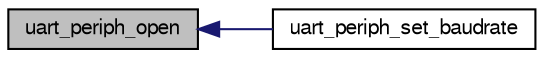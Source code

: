 digraph "uart_periph_open"
{
  edge [fontname="FreeSans",fontsize="10",labelfontname="FreeSans",labelfontsize="10"];
  node [fontname="FreeSans",fontsize="10",shape=record];
  rankdir="LR";
  Node1 [label="uart_periph_open",height=0.2,width=0.4,color="black", fillcolor="grey75", style="filled", fontcolor="black"];
  Node1 -> Node2 [dir="back",color="midnightblue",fontsize="10",style="solid",fontname="FreeSans"];
  Node2 [label="uart_periph_set_baudrate",height=0.2,width=0.4,color="black", fillcolor="white", style="filled",URL="$linux_2mcu__periph_2uart__arch_8c.html#af1a8e69ac854e1358f0df7e6d8724512",tooltip="Set baudrate. "];
}

